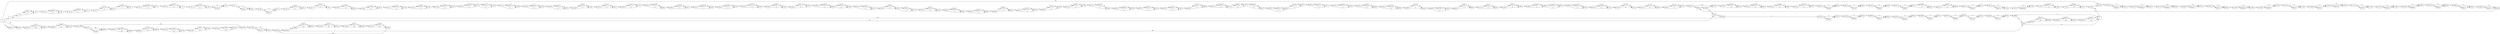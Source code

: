digraph {
	graph [rankdir=LR]
	node [shape=rectangle]
	2 -> 14 [label=53]
	14 -> 122 [label=17]
	14 -> 82037 [label=36]
	122 -> 155 [label=53]
	155 -> 182 [label=17]
	155 -> 82063 [label=36]
	182 -> 194 [label=53]
	194 -> 221 [label=17]
	194 -> 82089 [label=36]
	221 -> 275 [label=53]
	275 -> 463 [label=17]
	275 -> 82276 [label=36]
	463 -> 497 [label=17]
	463 -> 82309 [label=36]
	497 -> 535 [label=53]
	535 -> 607 [label=17]
	535 -> 82380 [label=36]
	607 -> 609 [label=53]
	609 -> 727 [label=17]
	609 -> 82497 [label=36]
	727 -> 735 [label=53]
	735 -> 769 [label=17]
	735 -> 82530 [label=36]
	769 -> 819 [label=17]
	769 -> 82579 [label=36]
	819 -> 827 [label=53]
	827 -> 863 [label=17]
	827 -> 82614 [label=36]
	863 -> 866 [label=53]
	866 -> 910 [label=17]
	866 -> 82657 [label=36]
	910 -> 918 [label=53]
	918 -> 945 [label=17]
	918 -> 82683 [label=36]
	945 -> 947 [label=53]
	947 -> 997 [label=17]
	947 -> 82732 [label=36]
	997 -> 1006 [label=53]
	1006 -> 1033 [label=17]
	1006 -> 82758 [label=36]
	1033 -> 1048 [label=53]
	1048 -> 1081 [label=17]
	1048 -> 82790 [label=36]
	1081 -> 1101 [label=53]
	1101 -> 1128 [label=17]
	1101 -> 82816 [label=36]
	1128 -> 1132 [label=53]
	1132 -> 1165 [label=17]
	1132 -> 82848 [label=36]
	1165 -> 1219 [label=53]
	1219 -> 1246 [label=17]
	1219 -> 82874 [label=36]
	1246 -> 1255 [label=53]
	1255 -> 1300 [label=17]
	1255 -> 82918 [label=36]
	1300 -> 1354 [label=17]
	1300 -> 82971 [label=36]
	1354 -> 1372 [label=53]
	1372 -> 1399 [label=17]
	1372 -> 82997 [label=36]
	1399 -> 1453 [label=53]
	1453 -> 1480 [label=17]
	1453 -> 83023 [label=36]
	1480 -> 1526 [label=53]
	1526 -> 1565 [label=17]
	1526 -> 83061 [label=36]
	1565 -> 1568 [label=53]
	1568 -> 1595 [label=17]
	1568 -> 83087 [label=36]
	1595 -> 1610 [label=53]
	1610 -> 1637 [label=17]
	1610 -> 83113 [label=36]
	1637 -> 1640 [label=53]
	1640 -> 1742 [label=17]
	1640 -> 83214 [label=36]
	1742 -> 1832 [label=53]
	1832 -> 1885 [label=17]
	1832 -> 83266 [label=36]
	1885 -> 1893 [label=53]
	1893 -> 1921 [label=17]
	1893 -> 83293 [label=36]
	1921 -> 1973 [label=53]
	1973 -> 2000 [label=17]
	1973 -> 83319 [label=36]
	2000 -> 2004 [label=53]
	2004 -> 2070 [label=17]
	2004 -> 83384 [label=36]
	2070 -> 2135 [label=53]
	2135 -> 2162 [label=17]
	2135 -> 83410 [label=36]
	2162 -> 2163 [label=53]
	2163 -> 2245 [label=17]
	2163 -> 83491 [label=36]
	2245 -> 2254 [label=53]
	2254 -> 2281 [label=17]
	2254 -> 83517 [label=36]
	2281 -> 2304 [label=53]
	2304 -> 2433 [label=17]
	2304 -> 83645 [label=36]
	2433 -> 2484 [label=17]
	2433 -> 83695 [label=36]
	2484 -> 2487 [label=53]
	2487 -> 2557 [label=17]
	2487 -> 83764 [label=36]
	2557 -> 2640 [label=53]
	2640 -> 2667 [label=17]
	2640 -> 83790 [label=36]
	2667 -> 2712 [label=17]
	2667 -> 83834 [label=36]
	2712 -> 2724 [label=53]
	2724 -> 2805 [label=17]
	2724 -> 83914 [label=36]
	2805 -> 2850 [label=53]
	2850 -> 2883 [label=17]
	2850 -> 83946 [label=36]
	2883 -> 2904 [label=53]
	2904 -> 2990 [label=17]
	2904 -> 84031 [label=36]
	2990 -> 2999 [label=53]
	2999 -> 3062 [label=17]
	2999 -> 84093 [label=36]
	3062 -> 3075 [label=53]
	3075 -> 3102 [label=17]
	3075 -> 84119 [label=36]
	3102 -> 3163 [label=53]
	3163 -> 3190 [label=17]
	3163 -> 84145 [label=36]
	3190 -> 3210 [label=53]
	3210 -> 3248 [label=17]
	3210 -> 84182 [label=36]
	3248 -> 3271 [label=53]
	3271 -> 3298 [label=17]
	3271 -> 84208 [label=36]
	3298 -> 3342 [label=53]
	3342 -> 3384 [label=17]
	3342 -> 84249 [label=36]
	3384 -> 3387 [label=53]
	3387 -> 3414 [label=17]
	3387 -> 84275 [label=36]
	3414 -> 3554 [label=53]
	3554 -> 3581 [label=17]
	3554 -> 84301 [label=36]
	3581 -> 3629 [label=53]
	3629 -> 3656 [label=17]
	3629 -> 84327 [label=36]
	3656 -> 3737 [label=53]
	3737 -> 3770 [label=17]
	3737 -> 84359 [label=36]
	3770 -> 3797 [label=17]
	3770 -> 84385 [label=36]
	3797 -> 3887 [label=17]
	3797 -> 84474 [label=36]
	3887 -> 4016 [label=53]
	4016 -> 4043 [label=17]
	4016 -> 84500 [label=36]
	4043 -> 4070 [label=17]
	4043 -> 84526 [label=36]
	4070 -> 4082 [label=53]
	4082 -> 4127 [label=17]
	4082 -> 84570 [label=36]
	4127 -> 4143 [label=53]
	4143 -> 4184 [label=17]
	4143 -> 84610 [label=36]
	4184 -> 4253 [label=53]
	4253 -> 4298 [label=17]
	4253 -> 84654 [label=36]
	4298 -> 4313 [label=53]
	4313 -> 4368 [label=17]
	4313 -> 84708 [label=36]
	4368 -> 4400 [label=53]
	4400 -> 4448 [label=17]
	4400 -> 84755 [label=36]
	4448 -> 4493 [label=53]
	4493 -> 4535 [label=17]
	4493 -> 84796 [label=36]
	4535 -> 4631 [label=53]
	4631 -> 4661 [label=17]
	4631 -> 84825 [label=36]
	4661 -> 4715 [label=53]
	4715 -> 4742 [label=17]
	4715 -> 84851 [label=36]
	4742 -> 4748 [label=53]
	4748 -> 4823 [label=17]
	4748 -> 84925 [label=36]
	4823 -> 4853 [label=53]
	4853 -> 4886 [label=17]
	4853 -> 84957 [label=36]
	4886 -> 4937 [label=17]
	4886 -> 85007 [label=36]
	4937 -> 4997 [label=53]
	4997 -> 5025 [label=17]
	4997 -> 85034 [label=36]
	5025 -> 5045 [label=53]
	5045 -> 5072 [label=17]
	5045 -> 85060 [label=36]
	5072 -> 5216 [label=53]
	5216 -> 5276 [label=17]
	5216 -> 85119 [label=36]
	5276 -> 5357 [label=53]
	5357 -> 5384 [label=17]
	5357 -> 85145 [label=36]
	5384 -> 5396 [label=53]
	5396 -> 5441 [label=17]
	5396 -> 85189 [label=36]
	5441 -> 5493 [label=53]
	5493 -> 5586 [label=17]
	5493 -> 5780 [label=36]
	5586 -> 5589 [label=54]
	5589 -> 5780 [label=17]
	5589 -> 22349 [label=37]
	5780 -> 5798 [label=53]
	5798 -> 5834 [label=17]
	5798 -> 85356 [label=36]
	5834 -> 5846 [label=53]
	5846 -> 5915 [label=17]
	5846 -> 85424 [label=36]
	5915 -> 5923 [label=53]
	5923 -> 5996 [label=17]
	5923 -> 85496 [label=36]
	5996 -> 6002 [label=53]
	6002 -> 6029 [label=17]
	6002 -> 85522 [label=36]
	6029 -> 6041 [label=53]
	6041 -> 6068 [label=17]
	6041 -> 85548 [label=36]
	6068 -> 6081 [label=53]
	6081 -> 6108 [label=17]
	6081 -> 85574 [label=36]
	6108 -> 6119 [label=53]
	6119 -> 6146 [label=17]
	6119 -> 85600 [label=36]
	6146 -> 6227 [label=53]
	6227 -> 6491 [label=17]
	6227 -> 85863 [label=36]
	6491 -> 6518 [label=17]
	6491 -> 85889 [label=36]
	6518 -> 6671 [label=53]
	6671 -> 6698 [label=17]
	6671 -> 85915 [label=36]
	6698 -> 6887 [label=53]
	6887 -> 6914 [label=17]
	6887 -> 85941 [label=36]
	6914 -> 7081 [label=53]
	7081 -> 7108 [label=17]
	7081 -> 85967 [label=36]
	7108 -> 7123 [label=53]
	7123 -> 7156 [label=17]
	7123 -> 85999 [label=36]
	7156 -> 7159 [label=53]
	7159 -> 7186 [label=17]
	7159 -> 86025 [label=36]
	7186 -> 7201 [label=53]
	7201 -> 7267 [label=17]
	7201 -> 86090 [label=36]
	7267 -> 7282 [label=53]
	7282 -> 16016 [label=17]
	7282 -> 1 [label=36]
	16016 -> 16024 [label=37]
	16024 -> 16051 [label=17]
	16024 -> 88328 [label=20]
	16051 -> 16331 [label=37]
	16331 -> 16367 [label=17]
	16331 -> 88363 [label=20]
	16367 -> 16373 [label=37]
	16373 -> 16400 [label=17]
	16373 -> 88389 [label=20]
	16400 -> 16658 [label=37]
	16658 -> 16721 [label=17]
	16658 -> 88451 [label=20]
	16721 -> 16814 [label=37]
	16814 -> 16841 [label=17]
	16814 -> 88477 [label=20]
	16841 -> 17298 [label=37]
	17298 -> 17382 [label=17]
	17298 -> 88560 [label=20]
	17382 -> 17388 [label=37]
	17388 -> 17433 [label=17]
	17388 -> 88604 [label=20]
	17433 -> 17451 [label=37]
	17451 -> 17523 [label=17]
	17451 -> 88675 [label=20]
	17523 -> 17586 [label=37]
	17586 -> 17613 [label=17]
	17586 -> 88701 [label=20]
	17613 -> 17655 [label=17]
	17613 -> 88742 [label=20]
	17655 -> 17712 [label=37]
	17712 -> 17739 [label=17]
	17712 -> 88768 [label=20]
	17739 -> 17937 [label=37]
	17937 -> 17964 [label=17]
	17937 -> 88794 [label=20]
	17964 -> 18003 [label=37]
	18003 -> 18069 [label=17]
	18003 -> 88859 [label=20]
	18069 -> 18513 [label=37]
	18513 -> 18540 [label=17]
	18513 -> 88885 [label=20]
	18540 -> 18560 [label=37]
	18560 -> 18587 [label=17]
	18560 -> 88911 [label=20]
	18587 -> 19629 [label=37]
	19629 -> 19656 [label=17]
	19629 -> 88937 [label=20]
	19656 -> 5586 [label=37]
	22349 -> 22359 [label=73]
	22359 -> 22787 [label=37]
	22359 -> 2 [label=36]
	22787 -> 22814 [label=17]
	22787 -> 88963 [label=20]
	22814 -> 28114 [label=37]
	28114 -> 28141 [label=17]
	28114 -> 88989 [label=20]
	28141 -> 28606 [label=37]
	28606 -> 28633 [label=17]
	28606 -> 89015 [label=20]
	28633 -> 29219 [label=37]
	29219 -> 29246 [label=17]
	29219 -> 89041 [label=20]
	29246 -> 29694 [label=37]
	29694 -> 29721 [label=17]
	29694 -> 89067 [label=20]
	29721 -> 29733 [label=37]
	29733 -> 29760 [label=17]
	29733 -> 89093 [label=20]
	29760 -> 29787 [label=17]
	29760 -> 89119 [label=20]
	29787 -> 29883 [label=37]
	29883 -> 29910 [label=17]
	29883 -> 89145 [label=20]
	29910 -> 29966 [label=37]
	29966 -> 1 [label=17]
	29966 -> 55944 [label=20]
	29973 -> 30033 [label=96]
	30033 -> 30060 [label=29]
	30033 -> 86407 [label=67]
	30060 -> 30086 [label=96]
	30086 -> 30129 [label=29]
	30086 -> 86449 [label=67]
	30129 -> 30473 [label=96]
	30473 -> 30575 [label=125]
	30575 -> 30602 [label=96]
	30575 -> 32369 [label=29]
	30602 -> 30626 [label=125]
	30626 -> 30656 [label=96]
	30626 -> 32398 [label=29]
	30656 -> 30893 [label=125]
	30893 -> 30920 [label=29]
	30893 -> 32424 [label=96]
	30920 -> 31205 [label=125]
	31205 -> 31243 [label=29]
	31205 -> 32461 [label=96]
	31243 -> 31253 [label=125]
	31253 -> 31280 [label=29]
	31253 -> 32487 [label=96]
	31280 -> 31383 [label=125]
	31383 -> 31442 [label=29]
	31383 -> 32545 [label=96]
	31442 -> 31452 [label=125]
	31452 -> 30473 [label=29]
	31452 -> 37900 [label=96]
	32369 -> 30602 [label=29]
	32398 -> 30656 [label=29]
	32424 -> 30920 [label=96]
	32461 -> 31243 [label=96]
	32487 -> 31280 [label=96]
	32545 -> 31442 [label=96]
	37900 -> 37927 [label=29]
	37900 -> 86475 [label=67]
	37927 -> 38447 [label=96]
	38447 -> 38449 [label=192]
	38449 -> 55944 [label=96]
	38449 -> 38889 [label=96]
	38889 -> 38916 [label=29]
	38889 -> 86501 [label=67]
	38916 -> 41790 [label=96]
	41790 -> 41817 [label=29]
	41790 -> 86527 [label=67]
	41817 -> 51856 [label=96]
	51856 -> 51883 [label=29]
	51856 -> 86553 [label=67]
	51883 -> 54136 [label=96]
	54136 -> 54164 [label=29]
	54136 -> 86580 [label=67]
	54164 -> 38447 [label=96]
	55944 -> 56452 [label=96]
	55944 -> 1 [label=20]
	56452 -> 56496 [label=29]
	56452 -> 86623 [label=67]
	56496 -> 58893 [label=96]
	58893 -> 58920 [label=29]
	58893 -> 86649 [label=67]
	58920 -> 59166 [label=96]
	59166 -> 1 [label=29]
	59166 -> 88302 [label=67]
	82037 -> 122 [label=36]
	82063 -> 182 [label=36]
	82089 -> 221 [label=36]
	82276 -> 463 [label=36]
	82309 -> 497 [label=36]
	82380 -> 607 [label=36]
	82497 -> 727 [label=36]
	82530 -> 769 [label=36]
	82579 -> 819 [label=36]
	82614 -> 863 [label=36]
	82657 -> 910 [label=36]
	82683 -> 945 [label=36]
	82732 -> 997 [label=36]
	82758 -> 1033 [label=36]
	82790 -> 1081 [label=36]
	82816 -> 1128 [label=36]
	82848 -> 1165 [label=36]
	82874 -> 1246 [label=36]
	82918 -> 1300 [label=36]
	82971 -> 1354 [label=36]
	82997 -> 1399 [label=36]
	83023 -> 1480 [label=36]
	83061 -> 1565 [label=36]
	83087 -> 1595 [label=36]
	83113 -> 1637 [label=36]
	83214 -> 1742 [label=36]
	83266 -> 1885 [label=36]
	83293 -> 1921 [label=36]
	83319 -> 2000 [label=36]
	83384 -> 2070 [label=36]
	83410 -> 2162 [label=36]
	83491 -> 2245 [label=36]
	83517 -> 2281 [label=36]
	83645 -> 2433 [label=36]
	83695 -> 2484 [label=36]
	83764 -> 2557 [label=36]
	83790 -> 2667 [label=36]
	83834 -> 2712 [label=36]
	83914 -> 2805 [label=36]
	83946 -> 2883 [label=36]
	84031 -> 2990 [label=36]
	84093 -> 3062 [label=36]
	84119 -> 3102 [label=36]
	84145 -> 3190 [label=36]
	84182 -> 3248 [label=36]
	84208 -> 3298 [label=36]
	84249 -> 3384 [label=36]
	84275 -> 3414 [label=36]
	84301 -> 3581 [label=36]
	84327 -> 3656 [label=36]
	84359 -> 3770 [label=36]
	84385 -> 3797 [label=36]
	84474 -> 3887 [label=36]
	84500 -> 4043 [label=36]
	84526 -> 4070 [label=36]
	84570 -> 4127 [label=36]
	84610 -> 4184 [label=36]
	84654 -> 4298 [label=36]
	84708 -> 4368 [label=36]
	84755 -> 4448 [label=36]
	84796 -> 4535 [label=36]
	84825 -> 4661 [label=36]
	84851 -> 4742 [label=36]
	84925 -> 4823 [label=36]
	84957 -> 4886 [label=36]
	85007 -> 4937 [label=36]
	85034 -> 5025 [label=36]
	85060 -> 5072 [label=36]
	85119 -> 5276 [label=36]
	85145 -> 5384 [label=36]
	85189 -> 5441 [label=36]
	85356 -> 5834 [label=36]
	85424 -> 5915 [label=36]
	85496 -> 5996 [label=36]
	85522 -> 6029 [label=36]
	85548 -> 6068 [label=36]
	85574 -> 6108 [label=36]
	85600 -> 6146 [label=36]
	85863 -> 6491 [label=36]
	85889 -> 6518 [label=36]
	85915 -> 6698 [label=36]
	85941 -> 6914 [label=36]
	85967 -> 7108 [label=36]
	85999 -> 7156 [label=36]
	86025 -> 7186 [label=36]
	86090 -> 7267 [label=36]
	86381 -> 29973 [label=67]
	86407 -> 30060 [label=67]
	86449 -> 30129 [label=67]
	86475 -> 37927 [label=67]
	86501 -> 38916 [label=67]
	86527 -> 41817 [label=67]
	86553 -> 51883 [label=67]
	86580 -> 54164 [label=67]
	86623 -> 56496 [label=67]
	86649 -> 58920 [label=67]
	88302 -> 1 [label=67]
	88328 -> 16051 [label=20]
	88363 -> 16367 [label=20]
	88389 -> 16400 [label=20]
	88451 -> 16721 [label=20]
	88477 -> 16841 [label=20]
	88560 -> 17382 [label=20]
	88604 -> 17433 [label=20]
	88675 -> 17523 [label=20]
	88701 -> 17613 [label=20]
	88742 -> 17655 [label=20]
	88768 -> 17739 [label=20]
	88794 -> 17964 [label=20]
	88859 -> 18069 [label=20]
	88885 -> 18540 [label=20]
	88911 -> 18587 [label=20]
	88937 -> 19656 [label=20]
	88963 -> 22814 [label=20]
	88989 -> 28141 [label=20]
	89015 -> 28633 [label=20]
	89041 -> 29246 [label=20]
	89067 -> 29721 [label=20]
	89093 -> 29760 [label=20]
	89119 -> 29787 [label=20]
	89145 -> 29910 [label=20]
	0 -> 2 [label=17]
	0 -> 29973 [label=29]
	0 -> 16016 [label=20]
	0 -> 22349 [label=36]
	0 -> 86381 [label=67]
}
